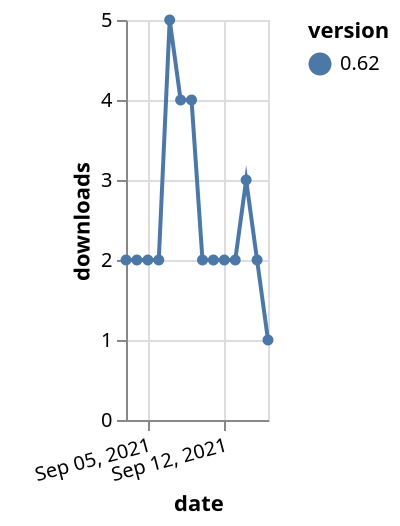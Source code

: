 {"$schema": "https://vega.github.io/schema/vega-lite/v5.json", "description": "A simple bar chart with embedded data.", "data": {"values": [{"date": "2021-09-03", "total": 2414, "delta": 2, "version": "0.62"}, {"date": "2021-09-04", "total": 2416, "delta": 2, "version": "0.62"}, {"date": "2021-09-05", "total": 2418, "delta": 2, "version": "0.62"}, {"date": "2021-09-06", "total": 2420, "delta": 2, "version": "0.62"}, {"date": "2021-09-07", "total": 2425, "delta": 5, "version": "0.62"}, {"date": "2021-09-08", "total": 2429, "delta": 4, "version": "0.62"}, {"date": "2021-09-09", "total": 2433, "delta": 4, "version": "0.62"}, {"date": "2021-09-10", "total": 2435, "delta": 2, "version": "0.62"}, {"date": "2021-09-11", "total": 2437, "delta": 2, "version": "0.62"}, {"date": "2021-09-12", "total": 2439, "delta": 2, "version": "0.62"}, {"date": "2021-09-13", "total": 2441, "delta": 2, "version": "0.62"}, {"date": "2021-09-14", "total": 2444, "delta": 3, "version": "0.62"}, {"date": "2021-09-15", "total": 2446, "delta": 2, "version": "0.62"}, {"date": "2021-09-16", "total": 2447, "delta": 1, "version": "0.62"}]}, "width": "container", "mark": {"type": "line", "point": {"filled": true}}, "encoding": {"x": {"field": "date", "type": "temporal", "timeUnit": "yearmonthdate", "title": "date", "axis": {"labelAngle": -15}}, "y": {"field": "delta", "type": "quantitative", "title": "downloads"}, "color": {"field": "version", "type": "nominal"}, "tooltip": {"field": "delta"}}}